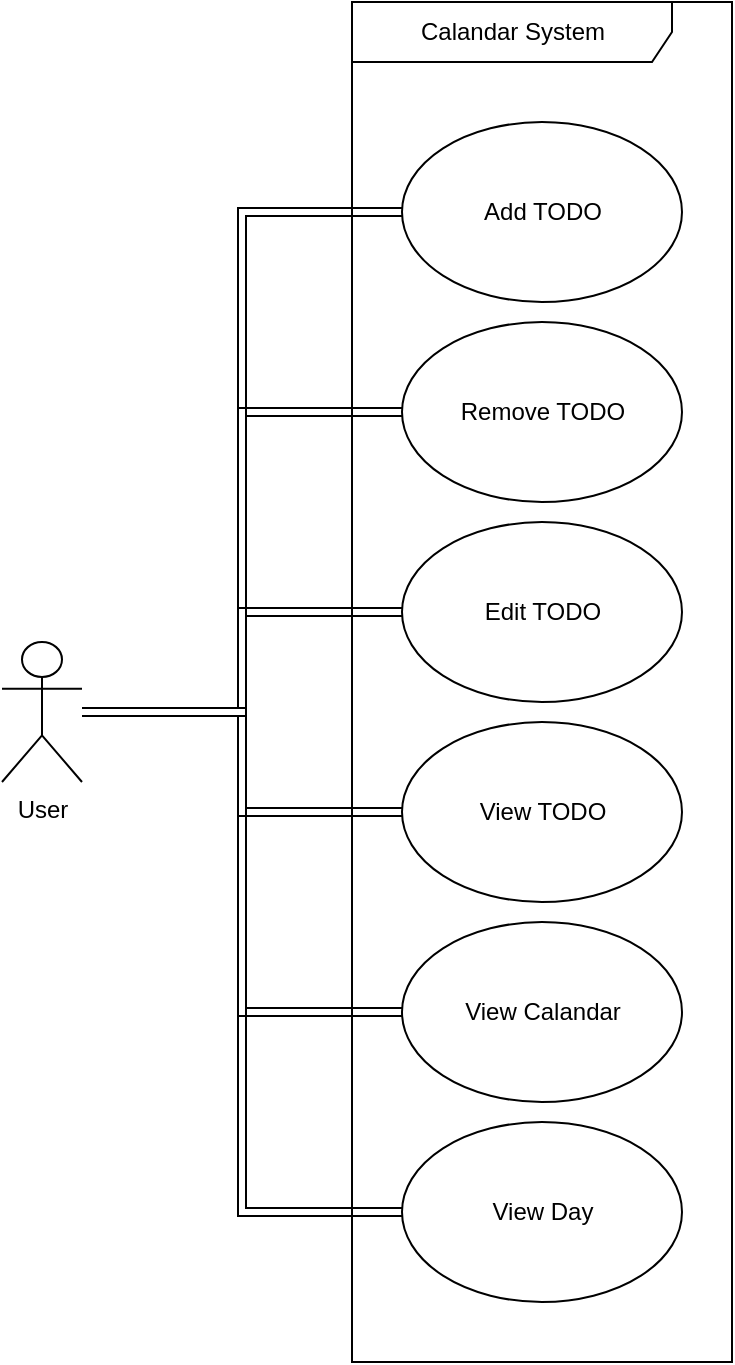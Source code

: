 <mxfile version="20.7.4" type="device" pages="7"><diagram id="CD8wnATfAWsa1Bd7zT2W" name="UseCaseDiagram"><mxGraphModel dx="981" dy="1981" grid="1" gridSize="10" guides="1" tooltips="1" connect="1" arrows="1" fold="1" page="1" pageScale="1" pageWidth="850" pageHeight="1100" math="0" shadow="0"><root><mxCell id="0"/><mxCell id="1" parent="0"/><mxCell id="n0VVutIzAJZ8xIOVzjZ--19" style="edgeStyle=orthogonalEdgeStyle;rounded=0;orthogonalLoop=1;jettySize=auto;html=1;shape=link;" edge="1" parent="1" source="n0VVutIzAJZ8xIOVzjZ--5" target="n0VVutIzAJZ8xIOVzjZ--13"><mxGeometry relative="1" as="geometry"><Array as="points"><mxPoint x="170" y="465"/><mxPoint x="170" y="215"/></Array></mxGeometry></mxCell><mxCell id="n0VVutIzAJZ8xIOVzjZ--20" style="edgeStyle=orthogonalEdgeStyle;rounded=0;orthogonalLoop=1;jettySize=auto;html=1;entryX=0;entryY=0.5;entryDx=0;entryDy=0;shape=link;" edge="1" parent="1" source="n0VVutIzAJZ8xIOVzjZ--5" target="n0VVutIzAJZ8xIOVzjZ--21"><mxGeometry relative="1" as="geometry"/></mxCell><mxCell id="n0VVutIzAJZ8xIOVzjZ--22" style="edgeStyle=orthogonalEdgeStyle;rounded=0;orthogonalLoop=1;jettySize=auto;html=1;entryX=0;entryY=0.5;entryDx=0;entryDy=0;shape=link;" edge="1" parent="1" source="n0VVutIzAJZ8xIOVzjZ--5" target="n0VVutIzAJZ8xIOVzjZ--18"><mxGeometry relative="1" as="geometry"/></mxCell><mxCell id="n0VVutIzAJZ8xIOVzjZ--24" style="edgeStyle=orthogonalEdgeStyle;rounded=0;orthogonalLoop=1;jettySize=auto;html=1;entryX=0;entryY=0.5;entryDx=0;entryDy=0;shape=link;" edge="1" parent="1" source="n0VVutIzAJZ8xIOVzjZ--5" target="n0VVutIzAJZ8xIOVzjZ--23"><mxGeometry relative="1" as="geometry"/></mxCell><mxCell id="n0VVutIzAJZ8xIOVzjZ--26" style="edgeStyle=orthogonalEdgeStyle;rounded=0;orthogonalLoop=1;jettySize=auto;html=1;entryX=0;entryY=0.5;entryDx=0;entryDy=0;shape=link;" edge="1" parent="1" source="n0VVutIzAJZ8xIOVzjZ--5" target="n0VVutIzAJZ8xIOVzjZ--25"><mxGeometry relative="1" as="geometry"/></mxCell><mxCell id="n0VVutIzAJZ8xIOVzjZ--28" style="edgeStyle=orthogonalEdgeStyle;rounded=0;orthogonalLoop=1;jettySize=auto;html=1;entryX=0;entryY=0.5;entryDx=0;entryDy=0;shape=link;" edge="1" parent="1" source="n0VVutIzAJZ8xIOVzjZ--5" target="n0VVutIzAJZ8xIOVzjZ--27"><mxGeometry relative="1" as="geometry"/></mxCell><mxCell id="n0VVutIzAJZ8xIOVzjZ--5" value="User&lt;br&gt;" style="shape=umlActor;verticalLabelPosition=bottom;verticalAlign=top;html=1;" vertex="1" parent="1"><mxGeometry x="50" y="430" width="40" height="70" as="geometry"/></mxCell><mxCell id="n0VVutIzAJZ8xIOVzjZ--11" value="Calandar System" style="shape=umlFrame;tabPosition=left;html=1;boundedLbl=1;labelInHeader=1;width=160;height=30;" vertex="1" parent="1"><mxGeometry x="225" y="110" width="190" height="680" as="geometry"/></mxCell><mxCell id="n0VVutIzAJZ8xIOVzjZ--13" value="Add TODO" style="shape=ellipse;container=1;horizontal=1;horizontalStack=0;resizeParent=1;resizeParentMax=0;resizeLast=0;html=1;dashed=0;collapsible=0;" vertex="1" parent="1"><mxGeometry x="250" y="170" width="140" height="90" as="geometry"/></mxCell><mxCell id="n0VVutIzAJZ8xIOVzjZ--18" value="Remove TODO" style="shape=ellipse;container=1;horizontal=1;horizontalStack=0;resizeParent=1;resizeParentMax=0;resizeLast=0;html=1;dashed=0;collapsible=0;" vertex="1" parent="1"><mxGeometry x="250" y="270" width="140" height="90" as="geometry"/></mxCell><mxCell id="n0VVutIzAJZ8xIOVzjZ--21" value="Edit TODO" style="shape=ellipse;container=1;horizontal=1;horizontalStack=0;resizeParent=1;resizeParentMax=0;resizeLast=0;html=1;dashed=0;collapsible=0;" vertex="1" parent="1"><mxGeometry x="250" y="370" width="140" height="90" as="geometry"/></mxCell><mxCell id="n0VVutIzAJZ8xIOVzjZ--23" value="View Calandar" style="shape=ellipse;container=1;horizontal=1;horizontalStack=0;resizeParent=1;resizeParentMax=0;resizeLast=0;html=1;dashed=0;collapsible=0;" vertex="1" parent="1"><mxGeometry x="250" y="570" width="140" height="90" as="geometry"/></mxCell><mxCell id="n0VVutIzAJZ8xIOVzjZ--25" value="View Day" style="shape=ellipse;container=1;horizontal=1;horizontalStack=0;resizeParent=1;resizeParentMax=0;resizeLast=0;html=1;dashed=0;collapsible=0;" vertex="1" parent="1"><mxGeometry x="250" y="670" width="140" height="90" as="geometry"/></mxCell><mxCell id="n0VVutIzAJZ8xIOVzjZ--27" value="View TODO" style="shape=ellipse;container=1;horizontal=1;horizontalStack=0;resizeParent=1;resizeParentMax=0;resizeLast=0;html=1;dashed=0;collapsible=0;" vertex="1" parent="1"><mxGeometry x="250" y="470" width="140" height="90" as="geometry"/></mxCell></root></mxGraphModel></diagram><diagram id="McECpN6CPw5Lr9Hf9RIz" name="RemoveToDoListItem"><mxGraphModel dx="981" dy="1981" grid="1" gridSize="10" guides="1" tooltips="1" connect="1" arrows="1" fold="1" page="1" pageScale="1" pageWidth="1200" pageHeight="1600" math="0" shadow="0"><root><mxCell id="0"/><mxCell id="1" parent="0"/><mxCell id="EOElt_eg_h3pwrQ1-ZW--35" value="" style="shape=umlLifeline;participant=umlActor;perimeter=lifelinePerimeter;whiteSpace=wrap;html=1;container=1;collapsible=0;recursiveResize=0;verticalAlign=top;spacingTop=36;outlineConnect=0;size=80;" vertex="1" parent="1"><mxGeometry x="140" y="50" width="40" height="500" as="geometry"/></mxCell><mxCell id="EOElt_eg_h3pwrQ1-ZW--36" value=":&lt;u&gt;CALENDAR&lt;/u&gt;" style="shape=umlLifeline;perimeter=lifelinePerimeter;whiteSpace=wrap;html=1;container=1;collapsible=0;recursiveResize=0;outlineConnect=0;size=80;" vertex="1" parent="1"><mxGeometry x="280" y="40" width="160" height="510" as="geometry"/></mxCell><mxCell id="EOElt_eg_h3pwrQ1-ZW--39" value="" style="html=1;points=[];perimeter=orthogonalPerimeter;" vertex="1" parent="EOElt_eg_h3pwrQ1-ZW--36"><mxGeometry x="75" y="120" width="10" height="50" as="geometry"/></mxCell><mxCell id="EOElt_eg_h3pwrQ1-ZW--68" value="" style="html=1;points=[];perimeter=orthogonalPerimeter;" vertex="1" parent="EOElt_eg_h3pwrQ1-ZW--36"><mxGeometry x="75" y="120" width="10" height="330" as="geometry"/></mxCell><mxCell id="EOElt_eg_h3pwrQ1-ZW--69" value="day = getDate(Day)" style="edgeStyle=orthogonalEdgeStyle;html=1;align=left;spacingLeft=2;endArrow=block;rounded=0;exitX=1.075;exitY=0.525;exitDx=0;exitDy=0;exitPerimeter=0;" edge="1" parent="EOElt_eg_h3pwrQ1-ZW--36" source="EOElt_eg_h3pwrQ1-ZW--39"><mxGeometry relative="1" as="geometry"><mxPoint x="190" y="460" as="sourcePoint"/><Array as="points"><mxPoint x="140" y="146"/><mxPoint x="140" y="160"/></Array><mxPoint x="85" y="160" as="targetPoint"/></mxGeometry></mxCell><mxCell id="EOElt_eg_h3pwrQ1-ZW--75" value="[day == null]&amp;nbsp; displayError()" style="edgeStyle=orthogonalEdgeStyle;html=1;align=left;spacingLeft=2;endArrow=block;rounded=0;exitX=1.075;exitY=0.525;exitDx=0;exitDy=0;exitPerimeter=0;" edge="1" parent="EOElt_eg_h3pwrQ1-ZW--36"><mxGeometry relative="1" as="geometry"><mxPoint x="85.75" y="220" as="sourcePoint"/><Array as="points"><mxPoint x="140" y="219.75"/><mxPoint x="140" y="233.75"/></Array><mxPoint x="85" y="233.75" as="targetPoint"/></mxGeometry></mxCell><mxCell id="EOElt_eg_h3pwrQ1-ZW--95" value="&lt;font style=&quot;font-size: 11px;&quot;&gt;[ToDoListItems.Count == 0]&amp;nbsp; &lt;br&gt;removeDay(day)&lt;/font&gt;" style="edgeStyle=orthogonalEdgeStyle;html=1;align=left;spacingLeft=2;endArrow=block;rounded=0;exitX=1.075;exitY=0.525;exitDx=0;exitDy=0;exitPerimeter=0;entryX=0.939;entryY=0.849;entryDx=0;entryDy=0;entryPerimeter=0;" edge="1" parent="EOElt_eg_h3pwrQ1-ZW--36" target="EOElt_eg_h3pwrQ1-ZW--68"><mxGeometry x="-0.268" y="10" relative="1" as="geometry"><mxPoint x="85.75" y="359" as="sourcePoint"/><Array as="points"><mxPoint x="140" y="359"/><mxPoint x="140" y="400"/><mxPoint x="84" y="400"/></Array><mxPoint x="85" y="372.75" as="targetPoint"/><mxPoint as="offset"/></mxGeometry></mxCell><mxCell id="EOElt_eg_h3pwrQ1-ZW--66" value="removeToDoListItem(ToDoListItem)" style="html=1;verticalAlign=bottom;startArrow=oval;startFill=1;endArrow=block;startSize=8;rounded=0;" edge="1" parent="1"><mxGeometry width="60" relative="1" as="geometry"><mxPoint x="159.667" y="180" as="sourcePoint"/><mxPoint x="359.5" y="180" as="targetPoint"/></mxGeometry></mxCell><mxCell id="EOElt_eg_h3pwrQ1-ZW--70" value="[day != null]&amp;nbsp; removeToDoListItem(ToDoListItem)" style="html=1;verticalAlign=bottom;startArrow=oval;startFill=1;endArrow=block;startSize=8;rounded=0;" edge="1" parent="1" source="EOElt_eg_h3pwrQ1-ZW--36" target="EOElt_eg_h3pwrQ1-ZW--71"><mxGeometry width="60" relative="1" as="geometry"><mxPoint x="470" y="730" as="sourcePoint"/><mxPoint x="530" y="730" as="targetPoint"/><Array as="points"><mxPoint x="610" y="240"/></Array></mxGeometry></mxCell><mxCell id="EOElt_eg_h3pwrQ1-ZW--71" value=":&lt;u&gt;DAY&lt;/u&gt;" style="shape=umlLifeline;perimeter=lifelinePerimeter;whiteSpace=wrap;html=1;container=1;collapsible=0;recursiveResize=0;outlineConnect=0;size=80;" vertex="1" parent="1"><mxGeometry x="560" y="40" width="160" height="510" as="geometry"/></mxCell><mxCell id="EOElt_eg_h3pwrQ1-ZW--72" value="" style="html=1;points=[];perimeter=orthogonalPerimeter;" vertex="1" parent="EOElt_eg_h3pwrQ1-ZW--71"><mxGeometry x="75" y="120" width="10" height="50" as="geometry"/></mxCell><mxCell id="EOElt_eg_h3pwrQ1-ZW--73" value="" style="html=1;points=[];perimeter=orthogonalPerimeter;" vertex="1" parent="EOElt_eg_h3pwrQ1-ZW--71"><mxGeometry x="75" y="120" width="10" height="310" as="geometry"/></mxCell><mxCell id="EOElt_eg_h3pwrQ1-ZW--87" value="[!Item Exist] displayError()" style="edgeStyle=orthogonalEdgeStyle;html=1;align=left;spacingLeft=2;endArrow=block;rounded=0;exitX=1.075;exitY=0.525;exitDx=0;exitDy=0;exitPerimeter=0;" edge="1" parent="EOElt_eg_h3pwrQ1-ZW--71"><mxGeometry relative="1" as="geometry"><mxPoint x="85.75" y="240" as="sourcePoint"/><Array as="points"><mxPoint x="140" y="239.75"/><mxPoint x="140" y="253.75"/></Array><mxPoint x="85" y="253.75" as="targetPoint"/></mxGeometry></mxCell><mxCell id="EOElt_eg_h3pwrQ1-ZW--97" value="" style="shape=umlDestroy;whiteSpace=wrap;html=1;strokeWidth=3;fontSize=8;" vertex="1" parent="EOElt_eg_h3pwrQ1-ZW--71"><mxGeometry x="65" y="415" width="30" height="30" as="geometry"/></mxCell><mxCell id="EOElt_eg_h3pwrQ1-ZW--77" value="[Item Exist]&lt;br&gt;removeToDoListItem(ToDoListItem)" style="html=1;verticalAlign=bottom;startArrow=oval;startFill=1;endArrow=block;startSize=8;rounded=0;" edge="1" parent="1" target="EOElt_eg_h3pwrQ1-ZW--80"><mxGeometry width="60" relative="1" as="geometry"><mxPoint x="639.997" y="260" as="sourcePoint"/><mxPoint x="900.05" y="260" as="targetPoint"/><Array as="points"><mxPoint x="850" y="260"/></Array></mxGeometry></mxCell><mxCell id="EOElt_eg_h3pwrQ1-ZW--78" value=":&lt;u&gt;ToDoList&lt;/u&gt;" style="shape=umlLifeline;perimeter=lifelinePerimeter;whiteSpace=wrap;html=1;container=1;collapsible=0;recursiveResize=0;outlineConnect=0;size=80;" vertex="1" parent="1"><mxGeometry x="800" y="40" width="130" height="510" as="geometry"/></mxCell><mxCell id="EOElt_eg_h3pwrQ1-ZW--80" value="" style="html=1;points=[];perimeter=orthogonalPerimeter;" vertex="1" parent="EOElt_eg_h3pwrQ1-ZW--78"><mxGeometry x="60" y="120" width="10" height="290" as="geometry"/></mxCell><mxCell id="EOElt_eg_h3pwrQ1-ZW--90" value="getToDoListItems()" style="html=1;verticalAlign=bottom;startArrow=oval;startFill=1;endArrow=block;startSize=8;rounded=0;" edge="1" parent="EOElt_eg_h3pwrQ1-ZW--78"><mxGeometry width="60" relative="1" as="geometry"><mxPoint x="-154.996" y="290" as="sourcePoint"/><mxPoint x="60" y="290" as="targetPoint"/><Array as="points"/></mxGeometry></mxCell><mxCell id="Ud-jT1dSNTBUDDDkWt0N-2" value="&amp;lt;&amp;lt;delete&amp;gt;&amp;gt;" style="html=1;verticalAlign=bottom;startArrow=oval;startFill=1;endArrow=block;startSize=8;rounded=0;" edge="1" parent="EOElt_eg_h3pwrQ1-ZW--78"><mxGeometry width="60" relative="1" as="geometry"><mxPoint x="-159.996" y="410" as="sourcePoint"/><mxPoint x="60" y="410" as="targetPoint"/><Array as="points"/></mxGeometry></mxCell><mxCell id="Ud-jT1dSNTBUDDDkWt0N-3" value="" style="shape=umlDestroy;whiteSpace=wrap;html=1;strokeWidth=3;fontSize=8;" vertex="1" parent="EOElt_eg_h3pwrQ1-ZW--78"><mxGeometry x="50" y="396" width="30" height="30" as="geometry"/></mxCell><mxCell id="EOElt_eg_h3pwrQ1-ZW--81" value=":&lt;u&gt;ToDoListItem&lt;/u&gt;" style="shape=umlLifeline;perimeter=lifelinePerimeter;whiteSpace=wrap;html=1;container=1;collapsible=0;recursiveResize=0;outlineConnect=0;size=80;" vertex="1" parent="1"><mxGeometry x="1010" y="40" width="160" height="230" as="geometry"/></mxCell><mxCell id="EOElt_eg_h3pwrQ1-ZW--83" value="" style="html=1;points=[];perimeter=orthogonalPerimeter;" vertex="1" parent="EOElt_eg_h3pwrQ1-ZW--81"><mxGeometry x="75" y="110" width="10" as="geometry"/></mxCell><mxCell id="EOElt_eg_h3pwrQ1-ZW--84" value="&amp;lt;&amp;lt;delete&amp;gt;&amp;gt;" style="html=1;verticalAlign=bottom;startArrow=oval;startFill=1;endArrow=block;startSize=8;rounded=0;" edge="1" parent="EOElt_eg_h3pwrQ1-ZW--81"><mxGeometry width="60" relative="1" as="geometry"><mxPoint x="-145.003" y="230" as="sourcePoint"/><mxPoint x="75" y="230" as="targetPoint"/><Array as="points"><mxPoint x="65" y="230"/></Array></mxGeometry></mxCell><mxCell id="EOElt_eg_h3pwrQ1-ZW--85" value="" style="shape=umlDestroy;whiteSpace=wrap;html=1;strokeWidth=3;" vertex="1" parent="EOElt_eg_h3pwrQ1-ZW--81"><mxGeometry x="65" y="215" width="30" height="30" as="geometry"/></mxCell><mxCell id="EOElt_eg_h3pwrQ1-ZW--89" value="getToDoList()" style="html=1;verticalAlign=bottom;startArrow=oval;startFill=1;endArrow=block;startSize=8;rounded=0;" edge="1" parent="1"><mxGeometry width="60" relative="1" as="geometry"><mxPoint x="360" y="320" as="sourcePoint"/><mxPoint x="640.18" y="320" as="targetPoint"/><Array as="points"><mxPoint x="610.68" y="320"/></Array></mxGeometry></mxCell><mxCell id="EOElt_eg_h3pwrQ1-ZW--91" value="ToDoListItems.Count" style="html=1;verticalAlign=bottom;endArrow=open;dashed=1;endSize=8;rounded=0;entryX=0.988;entryY=0.645;entryDx=0;entryDy=0;entryPerimeter=0;" edge="1" parent="1" target="EOElt_eg_h3pwrQ1-ZW--73"><mxGeometry relative="1" as="geometry"><mxPoint x="860" y="360" as="sourcePoint"/><mxPoint x="650" y="360" as="targetPoint"/></mxGeometry></mxCell><mxCell id="EOElt_eg_h3pwrQ1-ZW--96" value="&amp;lt;&amp;lt;delete&amp;gt;&amp;gt;" style="html=1;verticalAlign=bottom;endArrow=block;rounded=0;" edge="1" parent="1"><mxGeometry x="0.604" width="80" relative="1" as="geometry"><mxPoint x="420" y="430" as="sourcePoint"/><mxPoint x="635" y="430" as="targetPoint"/><mxPoint as="offset"/></mxGeometry></mxCell><mxCell id="EOElt_eg_h3pwrQ1-ZW--94" value="ToDoListItems.Count" style="html=1;verticalAlign=bottom;endArrow=open;dashed=1;endSize=8;rounded=0;exitX=0.024;exitY=0.645;exitDx=0;exitDy=0;exitPerimeter=0;" edge="1" parent="1" source="EOElt_eg_h3pwrQ1-ZW--73" target="EOElt_eg_h3pwrQ1-ZW--36"><mxGeometry relative="1" as="geometry"><mxPoint x="630" y="360" as="sourcePoint"/><mxPoint x="425" y="360" as="targetPoint"/></mxGeometry></mxCell></root></mxGraphModel></diagram><diagram id="x9tXAtEQEPBD54C2WDN2" name="AddToDoListItem"><mxGraphModel dx="1191" dy="2406" grid="1" gridSize="10" guides="1" tooltips="1" connect="1" arrows="1" fold="1" page="1" pageScale="1" pageWidth="1200" pageHeight="1600" math="0" shadow="0"><root><mxCell id="0"/><mxCell id="1" parent="0"/><mxCell id="t34612R61fwXFaEzqnxj-17" value="[day == null]" style="shape=umlFrame;whiteSpace=wrap;html=1;fontSize=11;width=80;height=30;" vertex="1" parent="1"><mxGeometry x="250" y="350" width="670" height="360" as="geometry"/></mxCell><mxCell id="yiQcwiXGG0fYA4Tj7muS-1" value="&lt;span style=&quot;text-align: left;&quot;&gt;[day != null]&lt;/span&gt;" style="shape=umlFrame;whiteSpace=wrap;html=1;fontSize=11;width=80;height=30;" vertex="1" parent="1"><mxGeometry x="250" y="220" width="670" height="130" as="geometry"/></mxCell><mxCell id="hVwX895VPtt7PhVnAmIF-1" value="" style="shape=umlLifeline;participant=umlActor;perimeter=lifelinePerimeter;whiteSpace=wrap;html=1;container=1;collapsible=0;recursiveResize=0;verticalAlign=top;spacingTop=36;outlineConnect=0;size=80;" vertex="1" parent="1"><mxGeometry x="140" y="50" width="40" height="660" as="geometry"/></mxCell><mxCell id="hVwX895VPtt7PhVnAmIF-2" value=":&lt;u&gt;CALENDAR&lt;/u&gt;" style="shape=umlLifeline;perimeter=lifelinePerimeter;whiteSpace=wrap;html=1;container=1;collapsible=0;recursiveResize=0;outlineConnect=0;size=80;" vertex="1" parent="1"><mxGeometry x="280" y="40" width="160" height="670" as="geometry"/></mxCell><mxCell id="hVwX895VPtt7PhVnAmIF-3" value="" style="html=1;points=[];perimeter=orthogonalPerimeter;" vertex="1" parent="hVwX895VPtt7PhVnAmIF-2"><mxGeometry x="75" y="120" width="10" height="50" as="geometry"/></mxCell><mxCell id="hVwX895VPtt7PhVnAmIF-4" value="" style="html=1;points=[];perimeter=orthogonalPerimeter;" vertex="1" parent="hVwX895VPtt7PhVnAmIF-2"><mxGeometry x="75" y="120" width="10" height="330" as="geometry"/></mxCell><mxCell id="hVwX895VPtt7PhVnAmIF-5" value="day = getDate(Day)" style="edgeStyle=orthogonalEdgeStyle;html=1;align=left;spacingLeft=2;endArrow=block;rounded=0;exitX=1.075;exitY=0.525;exitDx=0;exitDy=0;exitPerimeter=0;" edge="1" parent="hVwX895VPtt7PhVnAmIF-2" source="hVwX895VPtt7PhVnAmIF-3"><mxGeometry relative="1" as="geometry"><mxPoint x="190" y="460" as="sourcePoint"/><Array as="points"><mxPoint x="140" y="146"/><mxPoint x="140" y="160"/></Array><mxPoint x="85" y="160" as="targetPoint"/></mxGeometry></mxCell><mxCell id="hVwX895VPtt7PhVnAmIF-8" value="addToDoListItem(ToDoListItem)" style="html=1;verticalAlign=bottom;startArrow=oval;startFill=1;endArrow=block;startSize=8;rounded=0;" edge="1" parent="1"><mxGeometry width="60" relative="1" as="geometry"><mxPoint x="159.667" y="180" as="sourcePoint"/><mxPoint x="359.5" y="180" as="targetPoint"/></mxGeometry></mxCell><mxCell id="hVwX895VPtt7PhVnAmIF-10" value=":&lt;u&gt;DAY&lt;/u&gt;" style="shape=umlLifeline;perimeter=lifelinePerimeter;whiteSpace=wrap;html=1;container=1;collapsible=0;recursiveResize=0;outlineConnect=0;size=80;" vertex="1" parent="1"><mxGeometry x="520" y="40" width="160" height="310" as="geometry"/></mxCell><mxCell id="hVwX895VPtt7PhVnAmIF-11" value="" style="html=1;points=[];perimeter=orthogonalPerimeter;" vertex="1" parent="hVwX895VPtt7PhVnAmIF-10"><mxGeometry x="75" y="120" width="10" height="50" as="geometry"/></mxCell><mxCell id="hVwX895VPtt7PhVnAmIF-12" value="" style="html=1;points=[];perimeter=orthogonalPerimeter;" vertex="1" parent="hVwX895VPtt7PhVnAmIF-10"><mxGeometry x="75" y="120" width="10" height="140" as="geometry"/></mxCell><mxCell id="hVwX895VPtt7PhVnAmIF-15" value="addToDoListItem(ToDoListItem)" style="html=1;verticalAlign=bottom;startArrow=oval;startFill=1;endArrow=block;startSize=8;rounded=0;entryX=-0.089;entryY=0.933;entryDx=0;entryDy=0;entryPerimeter=0;" edge="1" parent="1" target="hVwX895VPtt7PhVnAmIF-17"><mxGeometry width="60" relative="1" as="geometry"><mxPoint x="600" y="290" as="sourcePoint"/><mxPoint x="860" y="290" as="targetPoint"/><Array as="points"/></mxGeometry></mxCell><mxCell id="hVwX895VPtt7PhVnAmIF-16" value=":&lt;u&gt;ToDoList&lt;/u&gt;" style="shape=umlLifeline;perimeter=lifelinePerimeter;whiteSpace=wrap;html=1;container=1;collapsible=0;recursiveResize=0;outlineConnect=0;size=80;" vertex="1" parent="1"><mxGeometry x="760" y="40" width="130" height="310" as="geometry"/></mxCell><mxCell id="hVwX895VPtt7PhVnAmIF-17" value="" style="html=1;points=[];perimeter=orthogonalPerimeter;" vertex="1" parent="hVwX895VPtt7PhVnAmIF-16"><mxGeometry x="60" y="120" width="10" height="140" as="geometry"/></mxCell><mxCell id="hVwX895VPtt7PhVnAmIF-9" value="addToDoListItem(ToDoListItem)" style="html=1;verticalAlign=bottom;startArrow=oval;startFill=1;endArrow=block;startSize=8;rounded=0;entryX=0.114;entryY=0.859;entryDx=0;entryDy=0;entryPerimeter=0;" edge="1" parent="1" target="hVwX895VPtt7PhVnAmIF-12"><mxGeometry width="60" relative="1" as="geometry"><mxPoint x="359.81" y="280" as="sourcePoint"/><mxPoint x="590" y="280" as="targetPoint"/><Array as="points"/></mxGeometry></mxCell><mxCell id="t34612R61fwXFaEzqnxj-14" value=":&lt;u&gt;DAY&lt;/u&gt;" style="shape=umlLifeline;perimeter=lifelinePerimeter;whiteSpace=wrap;html=1;container=1;collapsible=0;recursiveResize=0;outlineConnect=0;size=80;" vertex="1" parent="1"><mxGeometry x="520" y="360" width="160" height="350" as="geometry"/></mxCell><mxCell id="t34612R61fwXFaEzqnxj-15" value="" style="html=1;points=[];perimeter=orthogonalPerimeter;" vertex="1" parent="t34612R61fwXFaEzqnxj-14"><mxGeometry x="75" y="100" width="10" height="160" as="geometry"/></mxCell><mxCell id="t34612R61fwXFaEzqnxj-19" value="&amp;lt;&amp;lt;create&amp;gt;&amp;gt;" style="html=1;verticalAlign=bottom;startArrow=oval;startFill=1;endArrow=block;startSize=8;rounded=0;fontSize=11;" edge="1" parent="1"><mxGeometry width="60" relative="1" as="geometry"><mxPoint x="360" y="401" as="sourcePoint"/><mxPoint x="520" y="401" as="targetPoint"/></mxGeometry></mxCell><mxCell id="t34612R61fwXFaEzqnxj-20" value=":&lt;u&gt;ToDoList&lt;/u&gt;" style="shape=umlLifeline;perimeter=lifelinePerimeter;whiteSpace=wrap;html=1;container=1;collapsible=0;recursiveResize=0;outlineConnect=0;size=80;" vertex="1" parent="1"><mxGeometry x="760" y="440" width="130" height="270" as="geometry"/></mxCell><mxCell id="t34612R61fwXFaEzqnxj-21" value="" style="html=1;points=[];perimeter=orthogonalPerimeter;" vertex="1" parent="t34612R61fwXFaEzqnxj-20"><mxGeometry x="60" y="120" width="10" height="60" as="geometry"/></mxCell><mxCell id="t34612R61fwXFaEzqnxj-22" value="&amp;lt;&amp;lt;create&amp;gt;&amp;gt;" style="html=1;verticalAlign=bottom;startArrow=oval;startFill=1;endArrow=block;startSize=8;rounded=0;fontSize=11;" edge="1" parent="1"><mxGeometry width="60" relative="1" as="geometry"><mxPoint x="600" y="480" as="sourcePoint"/><mxPoint x="760" y="481" as="targetPoint"/></mxGeometry></mxCell><mxCell id="t34612R61fwXFaEzqnxj-23" value="addToDoListItem(ToDoListItem)" style="html=1;verticalAlign=bottom;startArrow=oval;startFill=1;endArrow=block;startSize=8;rounded=0;" edge="1" parent="1" source="t34612R61fwXFaEzqnxj-14"><mxGeometry width="60" relative="1" as="geometry"><mxPoint x="639.997" y="568" as="sourcePoint"/><mxPoint x="820" y="568" as="targetPoint"/><Array as="points"><mxPoint x="810" y="568"/></Array></mxGeometry></mxCell><mxCell id="t34612R61fwXFaEzqnxj-24" value="addDay(day)" style="edgeStyle=orthogonalEdgeStyle;html=1;align=left;spacingLeft=2;endArrow=block;rounded=0;exitX=1.075;exitY=0.525;exitDx=0;exitDy=0;exitPerimeter=0;" edge="1" parent="1"><mxGeometry relative="1" as="geometry"><mxPoint x="364.75" y="440.25" as="sourcePoint"/><Array as="points"><mxPoint x="419" y="440"/><mxPoint x="419" y="454"/></Array><mxPoint x="364" y="454" as="targetPoint"/></mxGeometry></mxCell></root></mxGraphModel></diagram><diagram id="UHNEPJPopb4H67lEvl7c" name="EditToDoListitem"><mxGraphModel dx="725" dy="1464" grid="1" gridSize="10" guides="1" tooltips="1" connect="1" arrows="1" fold="1" page="1" pageScale="1" pageWidth="1200" pageHeight="1600" math="0" shadow="0"><root><mxCell id="0"/><mxCell id="1" parent="0"/><mxCell id="GsL0xpuYW171py8XLxSO-1" value="Edit TODO" style="shape=ellipse;container=1;horizontal=1;horizontalStack=0;resizeParent=1;resizeParentMax=0;resizeLast=0;html=1;dashed=0;collapsible=0;" vertex="1" parent="1"><mxGeometry x="320" y="160" width="140" height="90" as="geometry"/></mxCell><mxCell id="GsL0xpuYW171py8XLxSO-2" value="SetTitle" style="ellipse;whiteSpace=wrap;html=1;fontSize=11;" vertex="1" parent="1"><mxGeometry x="460" y="360" width="140" height="70" as="geometry"/></mxCell><mxCell id="GsL0xpuYW171py8XLxSO-5" value="SetPriority" style="ellipse;whiteSpace=wrap;html=1;fontSize=11;" vertex="1" parent="1"><mxGeometry x="320" y="360" width="140" height="70" as="geometry"/></mxCell><mxCell id="GsL0xpuYW171py8XLxSO-6" value="SetDueDate" style="ellipse;whiteSpace=wrap;html=1;fontSize=11;" vertex="1" parent="1"><mxGeometry x="180" y="360" width="140" height="70" as="geometry"/></mxCell><mxCell id="GsL0xpuYW171py8XLxSO-7" value="Extends" style="endArrow=block;endSize=16;endFill=0;html=1;rounded=0;fontSize=11;" edge="1" parent="1" source="GsL0xpuYW171py8XLxSO-6" target="GsL0xpuYW171py8XLxSO-1"><mxGeometry width="160" relative="1" as="geometry"><mxPoint x="330" y="510" as="sourcePoint"/><mxPoint x="490" y="510" as="targetPoint"/></mxGeometry></mxCell><mxCell id="GsL0xpuYW171py8XLxSO-8" value="Extends" style="endArrow=block;endSize=16;endFill=0;html=1;rounded=0;fontSize=11;exitX=0.455;exitY=-0.02;exitDx=0;exitDy=0;exitPerimeter=0;" edge="1" parent="1" source="GsL0xpuYW171py8XLxSO-5" target="GsL0xpuYW171py8XLxSO-1"><mxGeometry width="160" relative="1" as="geometry"><mxPoint x="377.304" y="372.148" as="sourcePoint"/><mxPoint x="460.002" y="260" as="targetPoint"/></mxGeometry></mxCell><mxCell id="GsL0xpuYW171py8XLxSO-9" value="Extends" style="endArrow=block;endSize=16;endFill=0;html=1;rounded=0;fontSize=11;" edge="1" parent="1" source="GsL0xpuYW171py8XLxSO-2" target="GsL0xpuYW171py8XLxSO-1"><mxGeometry width="160" relative="1" as="geometry"><mxPoint x="517.004" y="362.148" as="sourcePoint"/><mxPoint x="599.702" y="250" as="targetPoint"/></mxGeometry></mxCell></root></mxGraphModel></diagram><diagram name="SetTitle" id="Dz3HMPxs0mGn0BedMQkW"><mxGraphModel dx="1191" dy="2406" grid="1" gridSize="10" guides="1" tooltips="1" connect="1" arrows="1" fold="1" page="1" pageScale="1" pageWidth="1200" pageHeight="1600" math="0" shadow="0"><root><mxCell id="Ncwv-TTKheuRKf7BPtPY-0"/><mxCell id="Ncwv-TTKheuRKf7BPtPY-1" parent="Ncwv-TTKheuRKf7BPtPY-0"/><mxCell id="ZOOwhNNhYxz8OgjNY_LB-0" value="Attribute == DueDate" style="shape=umlFrame;whiteSpace=wrap;html=1;fontSize=11;width=140;height=34;" vertex="1" parent="Ncwv-TTKheuRKf7BPtPY-1"><mxGeometry x="70" y="300" width="640" height="60" as="geometry"/></mxCell><mxCell id="Ncwv-TTKheuRKf7BPtPY-6" value="" style="shape=umlLifeline;participant=umlActor;perimeter=lifelinePerimeter;whiteSpace=wrap;html=1;container=1;collapsible=0;recursiveResize=0;verticalAlign=top;spacingTop=36;outlineConnect=0;size=80;" vertex="1" parent="Ncwv-TTKheuRKf7BPtPY-1"><mxGeometry x="210" y="40" width="40" height="320" as="geometry"/></mxCell><mxCell id="Ncwv-TTKheuRKf7BPtPY-7" value="selectAttributeToChange()" style="html=1;verticalAlign=bottom;startArrow=oval;startFill=1;endArrow=block;startSize=8;rounded=0;fontSize=11;" edge="1" parent="Ncwv-TTKheuRKf7BPtPY-6" target="Ncwv-TTKheuRKf7BPtPY-8"><mxGeometry width="60" relative="1" as="geometry"><mxPoint x="20" y="199" as="sourcePoint"/><mxPoint x="259.5" y="199" as="targetPoint"/></mxGeometry></mxCell><mxCell id="Ncwv-TTKheuRKf7BPtPY-8" value="&lt;u&gt;:UI&lt;/u&gt;" style="shape=umlLifeline;perimeter=lifelinePerimeter;whiteSpace=wrap;html=1;container=1;collapsible=0;recursiveResize=0;outlineConnect=0;fontSize=11;" vertex="1" parent="Ncwv-TTKheuRKf7BPtPY-1"><mxGeometry x="390" y="40" width="120" height="320" as="geometry"/></mxCell><mxCell id="Ncwv-TTKheuRKf7BPtPY-9" value="selectToDoListItem()" style="html=1;verticalAlign=bottom;startArrow=oval;startFill=1;endArrow=block;startSize=8;rounded=0;fontSize=11;" edge="1" parent="Ncwv-TTKheuRKf7BPtPY-1"><mxGeometry width="60" relative="1" as="geometry"><mxPoint x="229.5" y="161" as="sourcePoint"/><mxPoint x="449.5" y="161" as="targetPoint"/></mxGeometry></mxCell><mxCell id="Ncwv-TTKheuRKf7BPtPY-10" value="&lt;u&gt;:ToDoListItem&lt;/u&gt;" style="shape=umlLifeline;perimeter=lifelinePerimeter;whiteSpace=wrap;html=1;container=1;collapsible=0;recursiveResize=0;outlineConnect=0;fontSize=11;" vertex="1" parent="Ncwv-TTKheuRKf7BPtPY-1"><mxGeometry x="600" y="40" width="120" height="320" as="geometry"/></mxCell><mxCell id="Ncwv-TTKheuRKf7BPtPY-11" value="ToDoListItem" style="html=1;verticalAlign=bottom;endArrow=open;dashed=1;endSize=8;rounded=0;fontSize=11;exitX=0.475;exitY=0.245;exitDx=0;exitDy=0;exitPerimeter=0;" edge="1" parent="Ncwv-TTKheuRKf7BPtPY-1"><mxGeometry relative="1" as="geometry"><mxPoint x="447" y="200.7" as="sourcePoint"/><mxPoint x="229.5" y="200.7" as="targetPoint"/></mxGeometry></mxCell><mxCell id="Ncwv-TTKheuRKf7BPtPY-12" value="Attribute" style="html=1;verticalAlign=bottom;endArrow=open;dashed=1;endSize=8;rounded=0;fontSize=11;entryX=0.55;entryY=0.362;entryDx=0;entryDy=0;entryPerimeter=0;" edge="1" parent="Ncwv-TTKheuRKf7BPtPY-1"><mxGeometry relative="1" as="geometry"><mxPoint x="449.5" y="280.32" as="sourcePoint"/><mxPoint x="232" y="280.32" as="targetPoint"/></mxGeometry></mxCell><mxCell id="Ncwv-TTKheuRKf7BPtPY-13" value="setTitle(Title)" style="html=1;verticalAlign=bottom;startArrow=oval;startFill=1;endArrow=block;startSize=8;rounded=0;fontSize=11;" edge="1" parent="Ncwv-TTKheuRKf7BPtPY-1"><mxGeometry x="-0.547" y="1" width="60" relative="1" as="geometry"><mxPoint x="229.5" y="329" as="sourcePoint"/><mxPoint x="659.5" y="329" as="targetPoint"/><mxPoint as="offset"/></mxGeometry></mxCell></root></mxGraphModel></diagram><diagram name="SetPriority" id="FJKJvSjMSiVrsyTzUw9z"><mxGraphModel dx="1516" dy="3062" grid="1" gridSize="10" guides="1" tooltips="1" connect="1" arrows="1" fold="1" page="1" pageScale="1" pageWidth="1200" pageHeight="1600" math="0" shadow="0"><root><mxCell id="Kmv-QArHyZlEkZVhdiJU-0"/><mxCell id="Kmv-QArHyZlEkZVhdiJU-1" parent="Kmv-QArHyZlEkZVhdiJU-0"/><mxCell id="Kmv-QArHyZlEkZVhdiJU-2" value="Attribute == Priority&lt;span style=&quot;color: rgba(0, 0, 0, 0); font-family: monospace; font-size: 0px; text-align: start;&quot;&gt;%3CmxGraphModel%3E%3Croot%3E%3CmxCell%20id%3D%220%22%2F%3E%3CmxCell%20id%3D%221%22%20parent%3D%220%22%2F%3E%3CmxCell%20id%3D%222%22%20value%3D%22Attribute%20%3D%3D%20DueDate%22%20style%3D%22shape%3DumlFrame%3BwhiteSpace%3Dwrap%3Bhtml%3D1%3BfontSize%3D11%3Bwidth%3D140%3Bheight%3D34%3B%22%20vertex%3D%221%22%20parent%3D%221%22%3E%3CmxGeometry%20x%3D%2260%22%20y%3D%22300%22%20width%3D%22700%22%20height%3D%22200%22%20as%3D%22geometry%22%2F%3E%3C%2FmxCell%3E%3C%2Froot%3E%3C%2FmxGraphModel%3E&lt;/span&gt;" style="shape=umlFrame;whiteSpace=wrap;html=1;fontSize=11;width=140;height=34;" vertex="1" parent="Kmv-QArHyZlEkZVhdiJU-1"><mxGeometry x="40" y="340" width="1160" height="460" as="geometry"/></mxCell><mxCell id="Kmv-QArHyZlEkZVhdiJU-3" value="[ToDoListItems.Count &amp;gt; 0]" style="shape=umlFrame;whiteSpace=wrap;html=1;fontSize=11;width=150;height=40;" vertex="1" parent="Kmv-QArHyZlEkZVhdiJU-1"><mxGeometry x="70" y="520" width="1130" height="240" as="geometry"/></mxCell><mxCell id="Kmv-QArHyZlEkZVhdiJU-6" value="" style="shape=umlLifeline;participant=umlActor;perimeter=lifelinePerimeter;whiteSpace=wrap;html=1;container=1;collapsible=0;recursiveResize=0;verticalAlign=top;spacingTop=36;outlineConnect=0;size=80;" vertex="1" parent="Kmv-QArHyZlEkZVhdiJU-1"><mxGeometry x="210" y="80" width="40" height="680" as="geometry"/></mxCell><mxCell id="Kmv-QArHyZlEkZVhdiJU-8" value="&lt;u&gt;:UI&lt;/u&gt;" style="shape=umlLifeline;perimeter=lifelinePerimeter;whiteSpace=wrap;html=1;container=1;collapsible=0;recursiveResize=0;outlineConnect=0;fontSize=11;" vertex="1" parent="Kmv-QArHyZlEkZVhdiJU-1"><mxGeometry x="390" y="80" width="120" height="720" as="geometry"/></mxCell><mxCell id="Kmv-QArHyZlEkZVhdiJU-7" value="selectAttributeToChange()" style="html=1;verticalAlign=bottom;startArrow=oval;startFill=1;endArrow=block;startSize=8;rounded=0;fontSize=11;" edge="1" parent="Kmv-QArHyZlEkZVhdiJU-8"><mxGeometry width="60" relative="1" as="geometry"><mxPoint x="-160" y="199" as="sourcePoint"/><mxPoint x="59.5" y="199" as="targetPoint"/></mxGeometry></mxCell><mxCell id="Kmv-QArHyZlEkZVhdiJU-9" value="selectToDoListItem()" style="html=1;verticalAlign=bottom;startArrow=oval;startFill=1;endArrow=block;startSize=8;rounded=0;fontSize=11;" edge="1" parent="Kmv-QArHyZlEkZVhdiJU-8"><mxGeometry width="60" relative="1" as="geometry"><mxPoint x="-160.5" y="121" as="sourcePoint"/><mxPoint x="59.5" y="121" as="targetPoint"/></mxGeometry></mxCell><mxCell id="Kmv-QArHyZlEkZVhdiJU-11" value="ToDoListItem" style="html=1;verticalAlign=bottom;endArrow=open;dashed=1;endSize=8;rounded=0;fontSize=11;exitX=0.475;exitY=0.245;exitDx=0;exitDy=0;exitPerimeter=0;" edge="1" parent="Kmv-QArHyZlEkZVhdiJU-8"><mxGeometry relative="1" as="geometry"><mxPoint x="57" y="160.7" as="sourcePoint"/><mxPoint x="-160.5" y="160.7" as="targetPoint"/></mxGeometry></mxCell><mxCell id="Kmv-QArHyZlEkZVhdiJU-12" value="Attribute" style="html=1;verticalAlign=bottom;endArrow=open;dashed=1;endSize=8;rounded=0;fontSize=11;entryX=0.55;entryY=0.362;entryDx=0;entryDy=0;entryPerimeter=0;" edge="1" parent="Kmv-QArHyZlEkZVhdiJU-8"><mxGeometry relative="1" as="geometry"><mxPoint x="59.5" y="240.32" as="sourcePoint"/><mxPoint x="-158" y="240.32" as="targetPoint"/></mxGeometry></mxCell><mxCell id="Kmv-QArHyZlEkZVhdiJU-10" value="&lt;u&gt;:ToDoListItem&lt;/u&gt;" style="shape=umlLifeline;perimeter=lifelinePerimeter;whiteSpace=wrap;html=1;container=1;collapsible=0;recursiveResize=0;outlineConnect=0;fontSize=11;" vertex="1" parent="Kmv-QArHyZlEkZVhdiJU-1"><mxGeometry x="600" y="360" width="120" height="360" as="geometry"/></mxCell><mxCell id="Kmv-QArHyZlEkZVhdiJU-14" value="setPriority(Priority)" style="html=1;verticalAlign=bottom;startArrow=oval;startFill=1;endArrow=block;startSize=8;rounded=0;fontSize=11;" edge="1" parent="Kmv-QArHyZlEkZVhdiJU-1" target="Kmv-QArHyZlEkZVhdiJU-10"><mxGeometry x="-0.547" y="1" width="60" relative="1" as="geometry"><mxPoint x="229.5" y="427" as="sourcePoint"/><mxPoint x="629.5" y="427" as="targetPoint"/><mxPoint as="offset"/></mxGeometry></mxCell><mxCell id="Kmv-QArHyZlEkZVhdiJU-15" value="&lt;u&gt;:ToDoList&lt;/u&gt;" style="shape=umlLifeline;perimeter=lifelinePerimeter;whiteSpace=wrap;html=1;container=1;collapsible=0;recursiveResize=0;outlineConnect=0;fontSize=11;" vertex="1" parent="Kmv-QArHyZlEkZVhdiJU-1"><mxGeometry x="820" y="400" width="120" height="400" as="geometry"/></mxCell><mxCell id="Kmv-QArHyZlEkZVhdiJU-17" value="getToDoListItems()" style="html=1;verticalAlign=bottom;startArrow=oval;startFill=1;endArrow=block;startSize=8;rounded=0;fontSize=11;" edge="1" parent="Kmv-QArHyZlEkZVhdiJU-1"><mxGeometry width="60" relative="1" as="geometry"><mxPoint x="229.071" y="465" as="sourcePoint"/><mxPoint x="879.5" y="465" as="targetPoint"/></mxGeometry></mxCell><mxCell id="Kmv-QArHyZlEkZVhdiJU-18" value="&lt;u&gt;:ToDoListItemCopy&lt;/u&gt;" style="shape=umlLifeline;perimeter=lifelinePerimeter;whiteSpace=wrap;html=1;container=1;collapsible=0;recursiveResize=0;outlineConnect=0;fontSize=11;" vertex="1" parent="Kmv-QArHyZlEkZVhdiJU-1"><mxGeometry x="1040" y="560" width="120" height="240" as="geometry"/></mxCell><mxCell id="Kmv-QArHyZlEkZVhdiJU-19" value="ToDoListItemCopy = ToDoListItem(ToDoListItem) &amp;lt;&amp;lt;create&amp;gt;&amp;gt;" style="html=1;verticalAlign=bottom;startArrow=oval;startFill=1;endArrow=block;startSize=8;rounded=0;fontSize=11;" edge="1" parent="Kmv-QArHyZlEkZVhdiJU-1"><mxGeometry x="-0.052" y="3" width="60" relative="1" as="geometry"><mxPoint x="229.389" y="566" as="sourcePoint"/><mxPoint x="1040" y="566" as="targetPoint"/><mxPoint as="offset"/></mxGeometry></mxCell><mxCell id="Kmv-QArHyZlEkZVhdiJU-20" value="removeToDoListItem(ToDoListItem)" style="html=1;verticalAlign=bottom;startArrow=oval;startFill=1;endArrow=block;startSize=8;rounded=0;fontSize=11;" edge="1" parent="Kmv-QArHyZlEkZVhdiJU-1" source="Kmv-QArHyZlEkZVhdiJU-6"><mxGeometry width="60" relative="1" as="geometry"><mxPoint x="659.324" y="625" as="sourcePoint"/><mxPoint x="879.5" y="625" as="targetPoint"/></mxGeometry></mxCell><mxCell id="Kmv-QArHyZlEkZVhdiJU-21" value="" style="shape=umlDestroy;whiteSpace=wrap;html=1;strokeWidth=3;fontSize=11;" vertex="1" parent="Kmv-QArHyZlEkZVhdiJU-1"><mxGeometry x="645" y="660" width="30" height="30" as="geometry"/></mxCell><mxCell id="Kmv-QArHyZlEkZVhdiJU-22" value="&amp;lt;&amp;lt;delete&amp;gt;&amp;gt;" style="html=1;verticalAlign=bottom;startArrow=oval;startFill=1;endArrow=block;startSize=8;rounded=0;fontSize=11;entryX=0.506;entryY=0.633;entryDx=0;entryDy=0;entryPerimeter=0;" edge="1" parent="Kmv-QArHyZlEkZVhdiJU-1"><mxGeometry width="60" relative="1" as="geometry"><mxPoint x="879.5" y="674.99" as="sourcePoint"/><mxPoint x="660.18" y="674.99" as="targetPoint"/></mxGeometry></mxCell><mxCell id="Kmv-QArHyZlEkZVhdiJU-23" value="addToDoListItem(ToDoListItemCopy)" style="html=1;verticalAlign=bottom;startArrow=oval;startFill=1;endArrow=block;startSize=8;rounded=0;fontSize=11;" edge="1" parent="Kmv-QArHyZlEkZVhdiJU-1"><mxGeometry width="60" relative="1" as="geometry"><mxPoint x="229.324" y="721" as="sourcePoint"/><mxPoint x="879.5" y="721" as="targetPoint"/></mxGeometry></mxCell><mxCell id="Kmv-QArHyZlEkZVhdiJU-16" value="ToDoListItems" style="html=1;verticalAlign=bottom;endArrow=open;dashed=1;endSize=8;rounded=0;fontSize=11;" edge="1" parent="Kmv-QArHyZlEkZVhdiJU-1"><mxGeometry relative="1" as="geometry"><mxPoint x="879.5" y="501" as="sourcePoint"/><mxPoint x="229.5" y="501" as="targetPoint"/></mxGeometry></mxCell><mxCell id="r9oIlQdVXeNytlJ6-gOv-0" value="ToDoListItemCopy" style="html=1;verticalAlign=bottom;endArrow=open;dashed=1;endSize=8;rounded=0;fontSize=11;exitX=0;exitY=0.051;exitDx=0;exitDy=0;exitPerimeter=0;" edge="1" parent="Kmv-QArHyZlEkZVhdiJU-1"><mxGeometry relative="1" as="geometry"><mxPoint x="1040" y="594.24" as="sourcePoint"/><mxPoint x="230.056" y="594.24" as="targetPoint"/></mxGeometry></mxCell></root></mxGraphModel></diagram><diagram name="SetDueDate" id="DUlCt0hbi9cV10Fyl-o0"><mxGraphModel dx="1516" dy="3062" grid="1" gridSize="10" guides="1" tooltips="1" connect="1" arrows="1" fold="1" page="1" pageScale="1" pageWidth="1200" pageHeight="1600" math="0" shadow="0"><root><mxCell id="3r7KVdHHWkU4kFBeQiwq-0"/><mxCell id="3r7KVdHHWkU4kFBeQiwq-1" parent="3r7KVdHHWkU4kFBeQiwq-0"/><mxCell id="3r7KVdHHWkU4kFBeQiwq-4" value="Attribute == DueDate" style="shape=umlFrame;whiteSpace=wrap;html=1;fontSize=11;width=140;height=34;" vertex="1" parent="3r7KVdHHWkU4kFBeQiwq-1"><mxGeometry x="50" y="320" width="1150" height="370" as="geometry"/></mxCell><mxCell id="3r7KVdHHWkU4kFBeQiwq-6" value="" style="shape=umlLifeline;participant=umlActor;perimeter=lifelinePerimeter;whiteSpace=wrap;html=1;container=1;collapsible=0;recursiveResize=0;verticalAlign=top;spacingTop=36;outlineConnect=0;size=80;" vertex="1" parent="3r7KVdHHWkU4kFBeQiwq-1"><mxGeometry x="210" y="40" width="40" height="650" as="geometry"/></mxCell><mxCell id="3r7KVdHHWkU4kFBeQiwq-7" value="selectAttributeToChange()" style="html=1;verticalAlign=bottom;startArrow=oval;startFill=1;endArrow=block;startSize=8;rounded=0;fontSize=11;" edge="1" parent="3r7KVdHHWkU4kFBeQiwq-6" target="3r7KVdHHWkU4kFBeQiwq-8"><mxGeometry width="60" relative="1" as="geometry"><mxPoint x="20" y="199" as="sourcePoint"/><mxPoint x="259.5" y="199" as="targetPoint"/></mxGeometry></mxCell><mxCell id="3r7KVdHHWkU4kFBeQiwq-8" value="&lt;u&gt;:UI&lt;/u&gt;" style="shape=umlLifeline;perimeter=lifelinePerimeter;whiteSpace=wrap;html=1;container=1;collapsible=0;recursiveResize=0;outlineConnect=0;fontSize=11;" vertex="1" parent="3r7KVdHHWkU4kFBeQiwq-1"><mxGeometry x="390" y="40" width="120" height="650" as="geometry"/></mxCell><mxCell id="3r7KVdHHWkU4kFBeQiwq-9" value="selectToDoListItem()" style="html=1;verticalAlign=bottom;startArrow=oval;startFill=1;endArrow=block;startSize=8;rounded=0;fontSize=11;" edge="1" parent="3r7KVdHHWkU4kFBeQiwq-1"><mxGeometry width="60" relative="1" as="geometry"><mxPoint x="229.5" y="161" as="sourcePoint"/><mxPoint x="449.5" y="161" as="targetPoint"/></mxGeometry></mxCell><mxCell id="3r7KVdHHWkU4kFBeQiwq-11" value="ToDoListItem" style="html=1;verticalAlign=bottom;endArrow=open;dashed=1;endSize=8;rounded=0;fontSize=11;exitX=0.475;exitY=0.245;exitDx=0;exitDy=0;exitPerimeter=0;" edge="1" parent="3r7KVdHHWkU4kFBeQiwq-1"><mxGeometry relative="1" as="geometry"><mxPoint x="447" y="200.7" as="sourcePoint"/><mxPoint x="229.5" y="200.7" as="targetPoint"/></mxGeometry></mxCell><mxCell id="3r7KVdHHWkU4kFBeQiwq-12" value="Attribute" style="html=1;verticalAlign=bottom;endArrow=open;dashed=1;endSize=8;rounded=0;fontSize=11;entryX=0.55;entryY=0.362;entryDx=0;entryDy=0;entryPerimeter=0;" edge="1" parent="3r7KVdHHWkU4kFBeQiwq-1"><mxGeometry relative="1" as="geometry"><mxPoint x="449.5" y="280.32" as="sourcePoint"/><mxPoint x="232" y="280.32" as="targetPoint"/></mxGeometry></mxCell><mxCell id="k24d81G5ftyrUEqRWL9N-0" value="&lt;u&gt;:ToDoListItem&lt;/u&gt;" style="shape=umlLifeline;perimeter=lifelinePerimeter;whiteSpace=wrap;html=1;container=1;collapsible=0;recursiveResize=0;outlineConnect=0;fontSize=11;" vertex="1" parent="3r7KVdHHWkU4kFBeQiwq-1"><mxGeometry x="540" y="40" width="120" height="520" as="geometry"/></mxCell><mxCell id="k24d81G5ftyrUEqRWL9N-1" value="setDueDate(DueDate)" style="html=1;verticalAlign=bottom;startArrow=oval;startFill=1;endArrow=block;startSize=8;rounded=0;fontSize=11;" edge="1" parent="3r7KVdHHWkU4kFBeQiwq-1" target="k24d81G5ftyrUEqRWL9N-0"><mxGeometry x="-0.547" y="1" width="60" relative="1" as="geometry"><mxPoint x="229.5" y="427" as="sourcePoint"/><mxPoint x="629.5" y="427" as="targetPoint"/><mxPoint as="offset"/></mxGeometry></mxCell><mxCell id="btKfM7fVo1_qa7naM6d4-0" value="&lt;u&gt;:ToDoList&lt;/u&gt;" style="shape=umlLifeline;perimeter=lifelinePerimeter;whiteSpace=wrap;html=1;container=1;collapsible=0;recursiveResize=0;outlineConnect=0;fontSize=11;" vertex="1" parent="3r7KVdHHWkU4kFBeQiwq-1"><mxGeometry x="690" y="40" width="120" height="650" as="geometry"/></mxCell><mxCell id="btKfM7fVo1_qa7naM6d4-1" value="&lt;u&gt;:ToDoListItemCopy&lt;/u&gt;" style="shape=umlLifeline;perimeter=lifelinePerimeter;whiteSpace=wrap;html=1;container=1;collapsible=0;recursiveResize=0;outlineConnect=0;fontSize=11;" vertex="1" parent="3r7KVdHHWkU4kFBeQiwq-1"><mxGeometry x="800" y="457" width="120" height="233" as="geometry"/></mxCell><mxCell id="btKfM7fVo1_qa7naM6d4-2" value="ToDoListItem(ToDoListItem) &amp;lt;&amp;lt;create&amp;gt;&amp;gt;" style="html=1;verticalAlign=bottom;startArrow=oval;startFill=1;endArrow=block;startSize=8;rounded=0;fontSize=11;" edge="1" parent="3r7KVdHHWkU4kFBeQiwq-1"><mxGeometry x="-0.052" y="3" width="60" relative="1" as="geometry"><mxPoint x="230" y="470" as="sourcePoint"/><mxPoint x="795.31" y="470" as="targetPoint"/><mxPoint as="offset"/></mxGeometry></mxCell><mxCell id="btKfM7fVo1_qa7naM6d4-3" value="removeToDoListItem(ToDoListItem)" style="html=1;verticalAlign=bottom;startArrow=oval;startFill=1;endArrow=block;startSize=8;rounded=0;fontSize=11;" edge="1" parent="3r7KVdHHWkU4kFBeQiwq-1"><mxGeometry width="60" relative="1" as="geometry"><mxPoint x="229.167" y="538" as="sourcePoint"/><mxPoint x="700.11" y="538" as="targetPoint"/></mxGeometry></mxCell><mxCell id="btKfM7fVo1_qa7naM6d4-4" value="&amp;lt;&amp;lt;delete&amp;gt;&amp;gt;" style="html=1;verticalAlign=bottom;startArrow=oval;startFill=1;endArrow=block;startSize=8;rounded=0;fontSize=11;entryX=0.576;entryY=0.479;entryDx=0;entryDy=0;entryPerimeter=0;" edge="1" parent="3r7KVdHHWkU4kFBeQiwq-1" target="btKfM7fVo1_qa7naM6d4-10"><mxGeometry width="60" relative="1" as="geometry"><mxPoint x="749.11" y="561.99" as="sourcePoint"/><mxPoint x="589" y="562" as="targetPoint"/></mxGeometry></mxCell><mxCell id="btKfM7fVo1_qa7naM6d4-7" value="&lt;u&gt;:Calendar&lt;/u&gt;" style="shape=umlLifeline;perimeter=lifelinePerimeter;whiteSpace=wrap;html=1;container=1;collapsible=0;recursiveResize=0;outlineConnect=0;fontSize=11;" vertex="1" parent="3r7KVdHHWkU4kFBeQiwq-1"><mxGeometry x="960" y="40" width="120" height="650" as="geometry"/></mxCell><mxCell id="btKfM7fVo1_qa7naM6d4-10" value="" style="shape=umlDestroy;whiteSpace=wrap;html=1;strokeWidth=3;fontSize=11;" vertex="1" parent="3r7KVdHHWkU4kFBeQiwq-1"><mxGeometry x="584.61" y="546" width="30" height="30" as="geometry"/></mxCell><mxCell id="btKfM7fVo1_qa7naM6d4-11" value="addToDoListItem(ToDoListItem)" style="html=1;verticalAlign=bottom;startArrow=oval;startFill=1;endArrow=block;startSize=8;rounded=0;fontSize=11;" edge="1" parent="3r7KVdHHWkU4kFBeQiwq-1"><mxGeometry width="60" relative="1" as="geometry"><mxPoint x="229.25" y="603" as="sourcePoint"/><mxPoint x="1019.5" y="603" as="targetPoint"/></mxGeometry></mxCell><mxCell id="btKfM7fVo1_qa7naM6d4-13" value="ToDoListItemCopy" style="html=1;verticalAlign=bottom;endArrow=open;dashed=1;endSize=8;rounded=0;fontSize=11;exitX=0;exitY=0.113;exitDx=0;exitDy=0;exitPerimeter=0;" edge="1" parent="3r7KVdHHWkU4kFBeQiwq-1"><mxGeometry relative="1" as="geometry"><mxPoint x="800" y="495.12" as="sourcePoint"/><mxPoint x="229.447" y="495.12" as="targetPoint"/></mxGeometry></mxCell></root></mxGraphModel></diagram></mxfile>